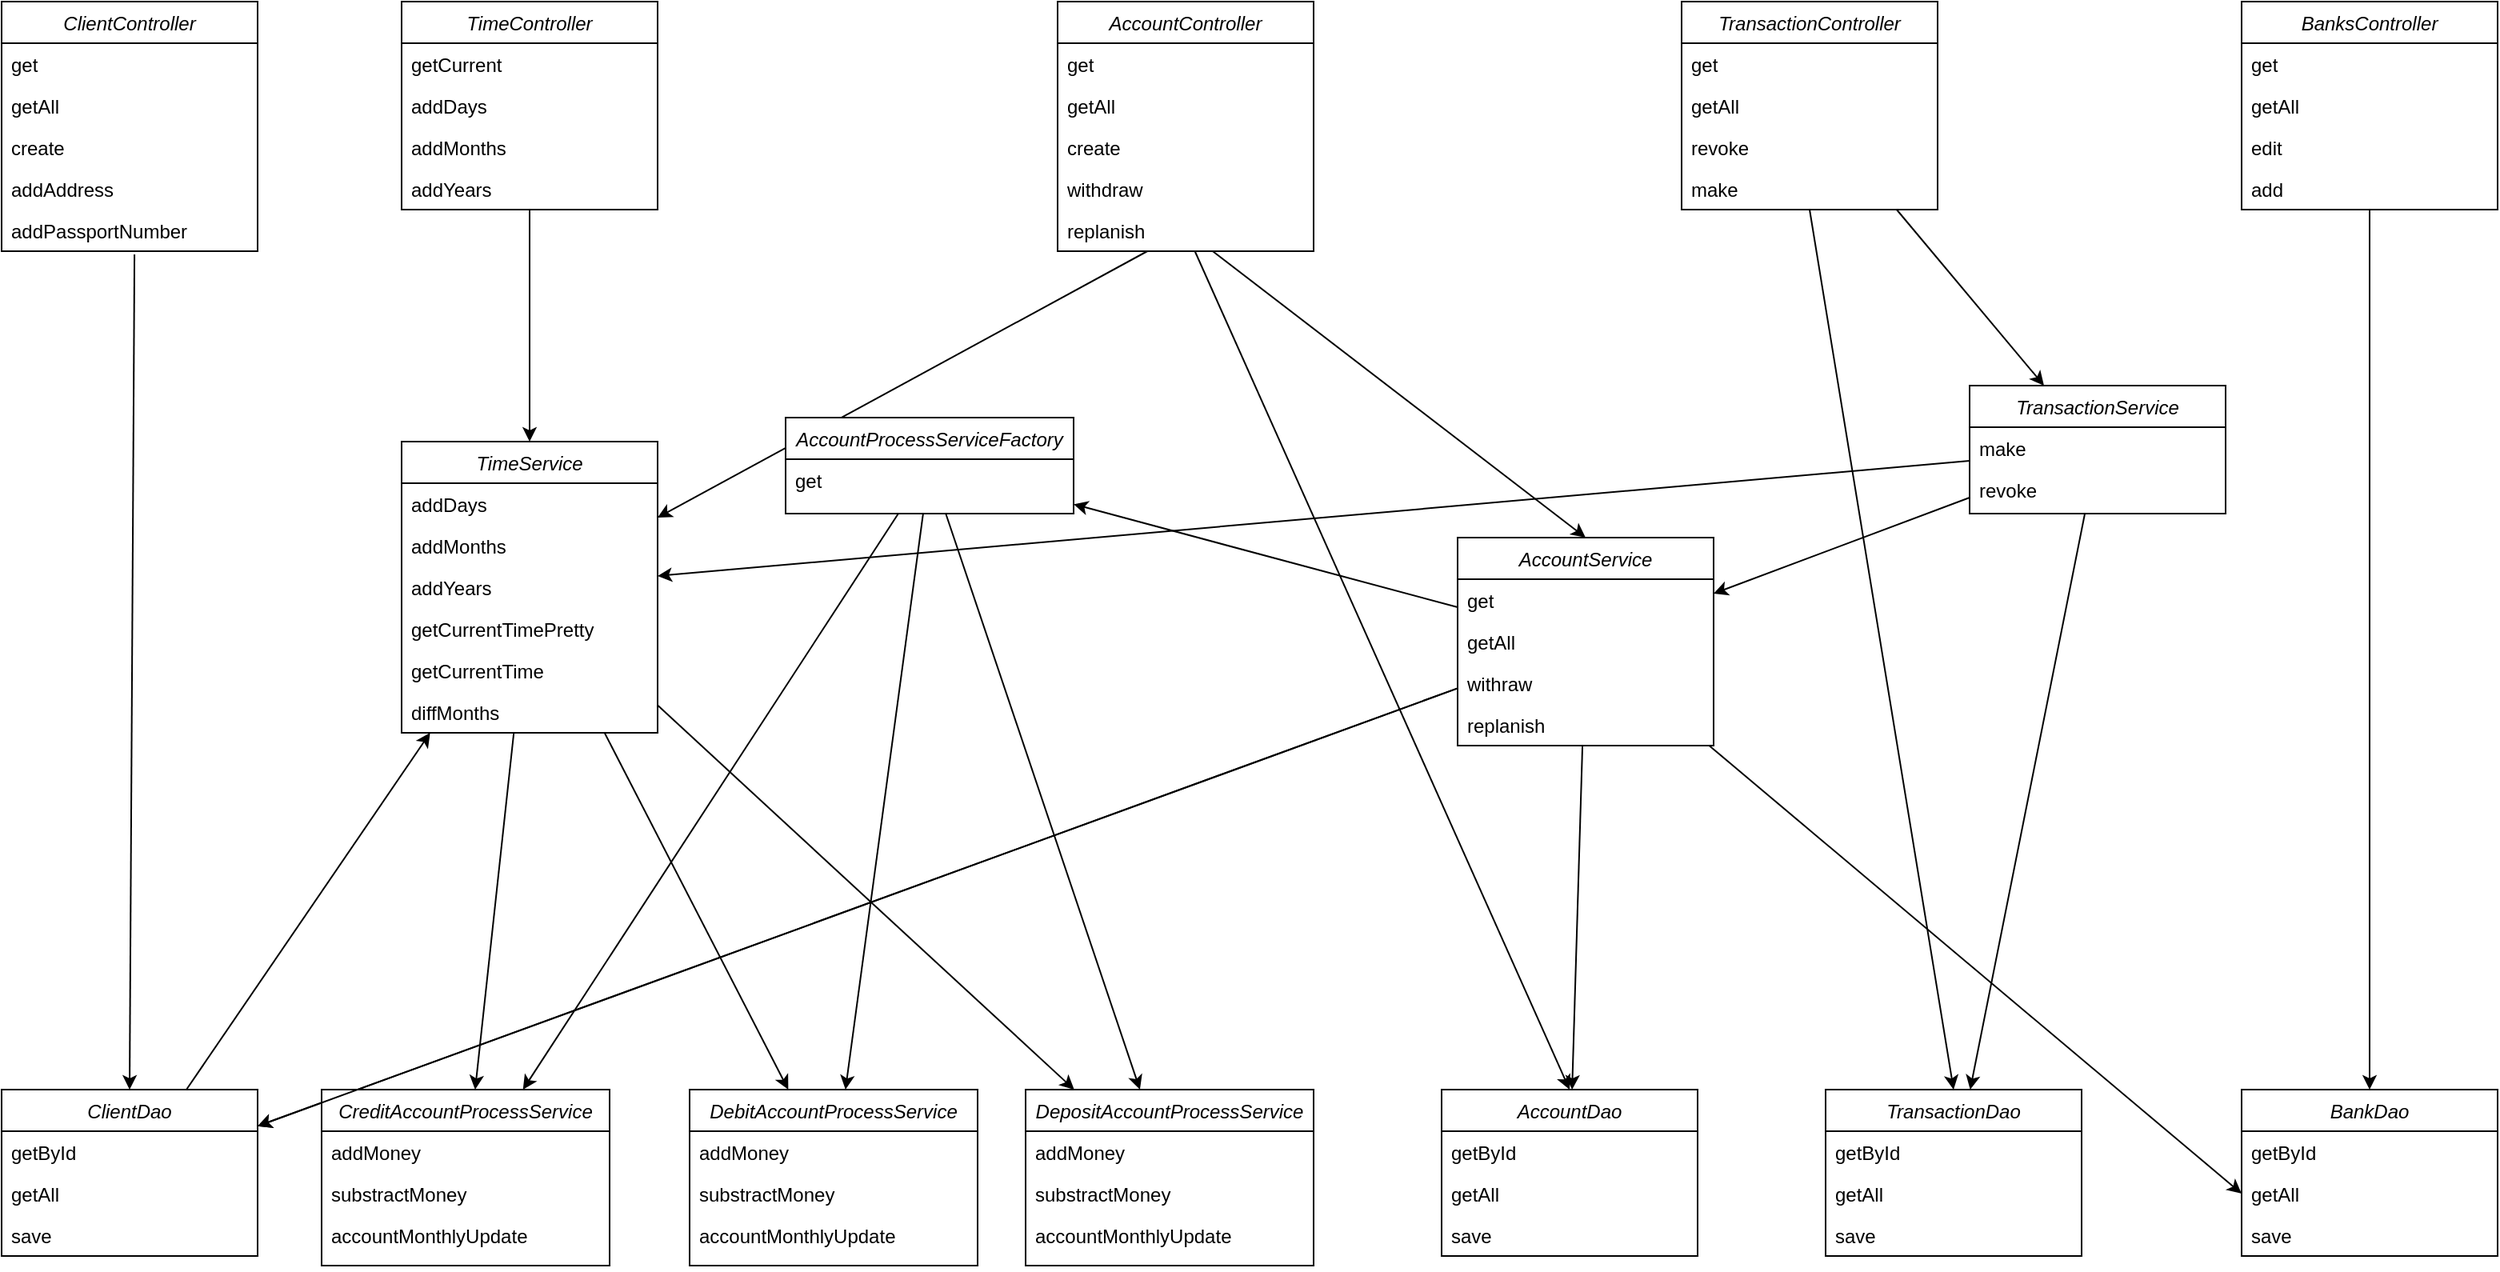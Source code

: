 <mxfile version="16.2.2" type="device"><diagram id="C5RBs43oDa-KdzZeNtuy" name="Page-1"><mxGraphModel dx="1854" dy="1229" grid="1" gridSize="10" guides="1" tooltips="1" connect="1" arrows="1" fold="1" page="1" pageScale="1" pageWidth="827" pageHeight="1169" math="0" shadow="0"><root><mxCell id="WIyWlLk6GJQsqaUBKTNV-0"/><mxCell id="WIyWlLk6GJQsqaUBKTNV-1" parent="WIyWlLk6GJQsqaUBKTNV-0"/><mxCell id="3a0UAKoqc3AIXmPRSlrg-67" value="" style="endArrow=classic;html=1;rounded=0;" edge="1" parent="WIyWlLk6GJQsqaUBKTNV-1" source="3a0UAKoqc3AIXmPRSlrg-40" target="3a0UAKoqc3AIXmPRSlrg-18"><mxGeometry width="50" height="50" relative="1" as="geometry"><mxPoint x="290" y="484" as="sourcePoint"/><mxPoint x="450" y="621" as="targetPoint"/></mxGeometry></mxCell><mxCell id="3a0UAKoqc3AIXmPRSlrg-63" value="" style="endArrow=classic;html=1;rounded=0;entryX=0.5;entryY=0;entryDx=0;entryDy=0;" edge="1" parent="WIyWlLk6GJQsqaUBKTNV-1" target="3a0UAKoqc3AIXmPRSlrg-59" source="3a0UAKoqc3AIXmPRSlrg-64"><mxGeometry width="50" height="50" relative="1" as="geometry"><mxPoint x="747" y="410" as="sourcePoint"/><mxPoint x="598.08" y="414.99" as="targetPoint"/></mxGeometry></mxCell><mxCell id="zkfFHV4jXpPFQw0GAbJ--0" value="BanksController" style="swimlane;fontStyle=2;align=center;verticalAlign=top;childLayout=stackLayout;horizontal=1;startSize=26;horizontalStack=0;resizeParent=1;resizeLast=0;collapsible=1;marginBottom=0;rounded=0;shadow=0;strokeWidth=1;swimlaneBody=1;swimlaneHead=1;" parent="WIyWlLk6GJQsqaUBKTNV-1" vertex="1"><mxGeometry x="1600" y="80" width="160" height="130" as="geometry"><mxRectangle x="230" y="140" width="160" height="26" as="alternateBounds"/></mxGeometry></mxCell><mxCell id="zkfFHV4jXpPFQw0GAbJ--2" value="get" style="text;align=left;verticalAlign=top;spacingLeft=4;spacingRight=4;overflow=hidden;rotatable=0;points=[[0,0.5],[1,0.5]];portConstraint=eastwest;rounded=0;shadow=0;html=0;labelBorderColor=none;" parent="zkfFHV4jXpPFQw0GAbJ--0" vertex="1"><mxGeometry y="26" width="160" height="26" as="geometry"/></mxCell><mxCell id="3a0UAKoqc3AIXmPRSlrg-10" value="getAll" style="text;align=left;verticalAlign=top;spacingLeft=4;spacingRight=4;overflow=hidden;rotatable=0;points=[[0,0.5],[1,0.5]];portConstraint=eastwest;container=0;" vertex="1" parent="zkfFHV4jXpPFQw0GAbJ--0"><mxGeometry y="52" width="160" height="26" as="geometry"/></mxCell><mxCell id="zkfFHV4jXpPFQw0GAbJ--3" value="edit" style="text;align=left;verticalAlign=top;spacingLeft=4;spacingRight=4;overflow=hidden;rotatable=0;points=[[0,0.5],[1,0.5]];portConstraint=eastwest;rounded=0;shadow=0;html=0;" parent="zkfFHV4jXpPFQw0GAbJ--0" vertex="1"><mxGeometry y="78" width="160" height="26" as="geometry"/></mxCell><mxCell id="zkfFHV4jXpPFQw0GAbJ--5" value="add" style="text;align=left;verticalAlign=top;spacingLeft=4;spacingRight=4;overflow=hidden;rotatable=0;points=[[0,0.5],[1,0.5]];portConstraint=eastwest;container=0;" parent="zkfFHV4jXpPFQw0GAbJ--0" vertex="1"><mxGeometry y="104" width="160" height="26" as="geometry"/></mxCell><mxCell id="3a0UAKoqc3AIXmPRSlrg-2" value="BankDao" style="swimlane;fontStyle=2;align=center;verticalAlign=top;childLayout=stackLayout;horizontal=1;startSize=26;horizontalStack=0;resizeParent=1;resizeLast=0;collapsible=1;marginBottom=0;rounded=0;shadow=0;strokeWidth=1;" vertex="1" parent="WIyWlLk6GJQsqaUBKTNV-1"><mxGeometry x="1600" y="760" width="160" height="104" as="geometry"><mxRectangle x="230" y="140" width="160" height="26" as="alternateBounds"/></mxGeometry></mxCell><mxCell id="3a0UAKoqc3AIXmPRSlrg-4" value="getById" style="text;align=left;verticalAlign=top;spacingLeft=4;spacingRight=4;overflow=hidden;rotatable=0;points=[[0,0.5],[1,0.5]];portConstraint=eastwest;rounded=0;shadow=0;html=0;labelBorderColor=none;" vertex="1" parent="3a0UAKoqc3AIXmPRSlrg-2"><mxGeometry y="26" width="160" height="26" as="geometry"/></mxCell><mxCell id="3a0UAKoqc3AIXmPRSlrg-6" value="getAll" style="text;align=left;verticalAlign=top;spacingLeft=4;spacingRight=4;overflow=hidden;rotatable=0;points=[[0,0.5],[1,0.5]];portConstraint=eastwest;rounded=0;shadow=0;html=0;" vertex="1" parent="3a0UAKoqc3AIXmPRSlrg-2"><mxGeometry y="52" width="160" height="26" as="geometry"/></mxCell><mxCell id="3a0UAKoqc3AIXmPRSlrg-12" value="save" style="text;align=left;verticalAlign=top;spacingLeft=4;spacingRight=4;overflow=hidden;rotatable=0;points=[[0,0.5],[1,0.5]];portConstraint=eastwest;rounded=0;shadow=0;html=0;" vertex="1" parent="3a0UAKoqc3AIXmPRSlrg-2"><mxGeometry y="78" width="160" height="26" as="geometry"/></mxCell><mxCell id="3a0UAKoqc3AIXmPRSlrg-9" value="" style="endArrow=classic;html=1;rounded=0;exitX=0.5;exitY=1;exitDx=0;exitDy=0;entryX=0.5;entryY=0;entryDx=0;entryDy=0;" edge="1" parent="WIyWlLk6GJQsqaUBKTNV-1" source="zkfFHV4jXpPFQw0GAbJ--0" target="3a0UAKoqc3AIXmPRSlrg-2"><mxGeometry width="50" height="50" relative="1" as="geometry"><mxPoint x="859.04" y="200" as="sourcePoint"/><mxPoint x="1068.08" y="204.99" as="targetPoint"/></mxGeometry></mxCell><mxCell id="3a0UAKoqc3AIXmPRSlrg-13" value="ClientController" style="swimlane;fontStyle=2;align=center;verticalAlign=top;childLayout=stackLayout;horizontal=1;startSize=26;horizontalStack=0;resizeParent=1;resizeLast=0;collapsible=1;marginBottom=0;rounded=0;shadow=0;strokeWidth=1;swimlaneBody=1;swimlaneHead=1;" vertex="1" parent="WIyWlLk6GJQsqaUBKTNV-1"><mxGeometry x="200" y="80" width="160" height="156" as="geometry"><mxRectangle x="230" y="140" width="160" height="26" as="alternateBounds"/></mxGeometry></mxCell><mxCell id="3a0UAKoqc3AIXmPRSlrg-14" value="get" style="text;align=left;verticalAlign=top;spacingLeft=4;spacingRight=4;overflow=hidden;rotatable=0;points=[[0,0.5],[1,0.5]];portConstraint=eastwest;rounded=0;shadow=0;html=0;labelBorderColor=none;" vertex="1" parent="3a0UAKoqc3AIXmPRSlrg-13"><mxGeometry y="26" width="160" height="26" as="geometry"/></mxCell><mxCell id="3a0UAKoqc3AIXmPRSlrg-15" value="getAll" style="text;align=left;verticalAlign=top;spacingLeft=4;spacingRight=4;overflow=hidden;rotatable=0;points=[[0,0.5],[1,0.5]];portConstraint=eastwest;container=0;" vertex="1" parent="3a0UAKoqc3AIXmPRSlrg-13"><mxGeometry y="52" width="160" height="26" as="geometry"/></mxCell><mxCell id="3a0UAKoqc3AIXmPRSlrg-16" value="create" style="text;align=left;verticalAlign=top;spacingLeft=4;spacingRight=4;overflow=hidden;rotatable=0;points=[[0,0.5],[1,0.5]];portConstraint=eastwest;rounded=0;shadow=0;html=0;" vertex="1" parent="3a0UAKoqc3AIXmPRSlrg-13"><mxGeometry y="78" width="160" height="26" as="geometry"/></mxCell><mxCell id="3a0UAKoqc3AIXmPRSlrg-17" value="addAddress" style="text;align=left;verticalAlign=top;spacingLeft=4;spacingRight=4;overflow=hidden;rotatable=0;points=[[0,0.5],[1,0.5]];portConstraint=eastwest;container=0;" vertex="1" parent="3a0UAKoqc3AIXmPRSlrg-13"><mxGeometry y="104" width="160" height="26" as="geometry"/></mxCell><mxCell id="3a0UAKoqc3AIXmPRSlrg-33" value="addPassportNumber" style="text;align=left;verticalAlign=top;spacingLeft=4;spacingRight=4;overflow=hidden;rotatable=0;points=[[0,0.5],[1,0.5]];portConstraint=eastwest;container=0;" vertex="1" parent="3a0UAKoqc3AIXmPRSlrg-13"><mxGeometry y="130" width="160" height="26" as="geometry"/></mxCell><mxCell id="3a0UAKoqc3AIXmPRSlrg-18" value="ClientDao" style="swimlane;fontStyle=2;align=center;verticalAlign=top;childLayout=stackLayout;horizontal=1;startSize=26;horizontalStack=0;resizeParent=1;resizeLast=0;collapsible=1;marginBottom=0;rounded=0;shadow=0;strokeWidth=1;" vertex="1" parent="WIyWlLk6GJQsqaUBKTNV-1"><mxGeometry x="200" y="760" width="160" height="104" as="geometry"><mxRectangle x="230" y="140" width="160" height="26" as="alternateBounds"/></mxGeometry></mxCell><mxCell id="3a0UAKoqc3AIXmPRSlrg-19" value="getById" style="text;align=left;verticalAlign=top;spacingLeft=4;spacingRight=4;overflow=hidden;rotatable=0;points=[[0,0.5],[1,0.5]];portConstraint=eastwest;rounded=0;shadow=0;html=0;labelBorderColor=none;" vertex="1" parent="3a0UAKoqc3AIXmPRSlrg-18"><mxGeometry y="26" width="160" height="26" as="geometry"/></mxCell><mxCell id="3a0UAKoqc3AIXmPRSlrg-20" value="getAll" style="text;align=left;verticalAlign=top;spacingLeft=4;spacingRight=4;overflow=hidden;rotatable=0;points=[[0,0.5],[1,0.5]];portConstraint=eastwest;rounded=0;shadow=0;html=0;" vertex="1" parent="3a0UAKoqc3AIXmPRSlrg-18"><mxGeometry y="52" width="160" height="26" as="geometry"/></mxCell><mxCell id="3a0UAKoqc3AIXmPRSlrg-21" value="save" style="text;align=left;verticalAlign=top;spacingLeft=4;spacingRight=4;overflow=hidden;rotatable=0;points=[[0,0.5],[1,0.5]];portConstraint=eastwest;rounded=0;shadow=0;html=0;" vertex="1" parent="3a0UAKoqc3AIXmPRSlrg-18"><mxGeometry y="78" width="160" height="22" as="geometry"/></mxCell><mxCell id="3a0UAKoqc3AIXmPRSlrg-22" value="" style="endArrow=classic;html=1;rounded=0;exitX=0.519;exitY=1.077;exitDx=0;exitDy=0;entryX=0.5;entryY=0;entryDx=0;entryDy=0;exitPerimeter=0;" edge="1" parent="WIyWlLk6GJQsqaUBKTNV-1" target="3a0UAKoqc3AIXmPRSlrg-18" source="3a0UAKoqc3AIXmPRSlrg-33"><mxGeometry width="50" height="50" relative="1" as="geometry"><mxPoint x="379.04" y="390" as="sourcePoint"/><mxPoint x="588.08" y="394.99" as="targetPoint"/></mxGeometry></mxCell><mxCell id="3a0UAKoqc3AIXmPRSlrg-35" value="AccountController" style="swimlane;fontStyle=2;align=center;verticalAlign=top;childLayout=stackLayout;horizontal=1;startSize=26;horizontalStack=0;resizeParent=1;resizeLast=0;collapsible=1;marginBottom=0;rounded=0;shadow=0;strokeWidth=1;swimlaneBody=1;swimlaneHead=1;" vertex="1" parent="WIyWlLk6GJQsqaUBKTNV-1"><mxGeometry x="860" y="80" width="160" height="156" as="geometry"><mxRectangle x="230" y="140" width="160" height="26" as="alternateBounds"/></mxGeometry></mxCell><mxCell id="3a0UAKoqc3AIXmPRSlrg-36" value="get" style="text;align=left;verticalAlign=top;spacingLeft=4;spacingRight=4;overflow=hidden;rotatable=0;points=[[0,0.5],[1,0.5]];portConstraint=eastwest;rounded=0;shadow=0;html=0;labelBorderColor=none;" vertex="1" parent="3a0UAKoqc3AIXmPRSlrg-35"><mxGeometry y="26" width="160" height="26" as="geometry"/></mxCell><mxCell id="3a0UAKoqc3AIXmPRSlrg-37" value="getAll" style="text;align=left;verticalAlign=top;spacingLeft=4;spacingRight=4;overflow=hidden;rotatable=0;points=[[0,0.5],[1,0.5]];portConstraint=eastwest;container=0;" vertex="1" parent="3a0UAKoqc3AIXmPRSlrg-35"><mxGeometry y="52" width="160" height="26" as="geometry"/></mxCell><mxCell id="3a0UAKoqc3AIXmPRSlrg-38" value="create" style="text;align=left;verticalAlign=top;spacingLeft=4;spacingRight=4;overflow=hidden;rotatable=0;points=[[0,0.5],[1,0.5]];portConstraint=eastwest;rounded=0;shadow=0;html=0;" vertex="1" parent="3a0UAKoqc3AIXmPRSlrg-35"><mxGeometry y="78" width="160" height="26" as="geometry"/></mxCell><mxCell id="3a0UAKoqc3AIXmPRSlrg-39" value="withdraw" style="text;align=left;verticalAlign=top;spacingLeft=4;spacingRight=4;overflow=hidden;rotatable=0;points=[[0,0.5],[1,0.5]];portConstraint=eastwest;container=0;" vertex="1" parent="3a0UAKoqc3AIXmPRSlrg-35"><mxGeometry y="104" width="160" height="26" as="geometry"/></mxCell><mxCell id="3a0UAKoqc3AIXmPRSlrg-64" value="replanish" style="text;align=left;verticalAlign=top;spacingLeft=4;spacingRight=4;overflow=hidden;rotatable=0;points=[[0,0.5],[1,0.5]];portConstraint=eastwest;container=0;" vertex="1" parent="3a0UAKoqc3AIXmPRSlrg-35"><mxGeometry y="130" width="160" height="26" as="geometry"/></mxCell><mxCell id="3a0UAKoqc3AIXmPRSlrg-40" value="AccountService" style="swimlane;fontStyle=2;align=center;verticalAlign=top;childLayout=stackLayout;horizontal=1;startSize=26;horizontalStack=0;resizeParent=1;resizeLast=0;collapsible=1;marginBottom=0;rounded=0;shadow=0;strokeWidth=1;" vertex="1" parent="WIyWlLk6GJQsqaUBKTNV-1"><mxGeometry x="1110" y="415" width="160" height="130" as="geometry"><mxRectangle x="230" y="140" width="160" height="26" as="alternateBounds"/></mxGeometry></mxCell><mxCell id="3a0UAKoqc3AIXmPRSlrg-41" value="get" style="text;align=left;verticalAlign=top;spacingLeft=4;spacingRight=4;overflow=hidden;rotatable=0;points=[[0,0.5],[1,0.5]];portConstraint=eastwest;rounded=0;shadow=0;html=0;labelBorderColor=none;" vertex="1" parent="3a0UAKoqc3AIXmPRSlrg-40"><mxGeometry y="26" width="160" height="26" as="geometry"/></mxCell><mxCell id="3a0UAKoqc3AIXmPRSlrg-42" value="getAll" style="text;align=left;verticalAlign=top;spacingLeft=4;spacingRight=4;overflow=hidden;rotatable=0;points=[[0,0.5],[1,0.5]];portConstraint=eastwest;rounded=0;shadow=0;html=0;" vertex="1" parent="3a0UAKoqc3AIXmPRSlrg-40"><mxGeometry y="52" width="160" height="26" as="geometry"/></mxCell><mxCell id="3a0UAKoqc3AIXmPRSlrg-43" value="withraw" style="text;align=left;verticalAlign=top;spacingLeft=4;spacingRight=4;overflow=hidden;rotatable=0;points=[[0,0.5],[1,0.5]];portConstraint=eastwest;rounded=0;shadow=0;html=0;" vertex="1" parent="3a0UAKoqc3AIXmPRSlrg-40"><mxGeometry y="78" width="160" height="26" as="geometry"/></mxCell><mxCell id="3a0UAKoqc3AIXmPRSlrg-66" value="replanish" style="text;align=left;verticalAlign=top;spacingLeft=4;spacingRight=4;overflow=hidden;rotatable=0;points=[[0,0.5],[1,0.5]];portConstraint=eastwest;rounded=0;shadow=0;html=0;" vertex="1" parent="3a0UAKoqc3AIXmPRSlrg-40"><mxGeometry y="104" width="160" height="26" as="geometry"/></mxCell><mxCell id="3a0UAKoqc3AIXmPRSlrg-44" value="" style="endArrow=classic;html=1;rounded=0;entryX=0.5;entryY=0;entryDx=0;entryDy=0;" edge="1" parent="WIyWlLk6GJQsqaUBKTNV-1" source="3a0UAKoqc3AIXmPRSlrg-64" target="3a0UAKoqc3AIXmPRSlrg-40"><mxGeometry width="50" height="50" relative="1" as="geometry"><mxPoint x="389.04" y="210" as="sourcePoint"/><mxPoint x="598.08" y="214.99" as="targetPoint"/></mxGeometry></mxCell><mxCell id="3a0UAKoqc3AIXmPRSlrg-45" value="TimeController" style="swimlane;fontStyle=2;align=center;verticalAlign=top;childLayout=stackLayout;horizontal=1;startSize=26;horizontalStack=0;resizeParent=1;resizeLast=0;collapsible=1;marginBottom=0;rounded=0;shadow=0;strokeWidth=1;swimlaneBody=1;swimlaneHead=1;" vertex="1" parent="WIyWlLk6GJQsqaUBKTNV-1"><mxGeometry x="450" y="80" width="160" height="130" as="geometry"><mxRectangle x="230" y="140" width="160" height="26" as="alternateBounds"/></mxGeometry></mxCell><mxCell id="3a0UAKoqc3AIXmPRSlrg-46" value="getCurrent" style="text;align=left;verticalAlign=top;spacingLeft=4;spacingRight=4;overflow=hidden;rotatable=0;points=[[0,0.5],[1,0.5]];portConstraint=eastwest;rounded=0;shadow=0;html=0;labelBorderColor=none;" vertex="1" parent="3a0UAKoqc3AIXmPRSlrg-45"><mxGeometry y="26" width="160" height="26" as="geometry"/></mxCell><mxCell id="3a0UAKoqc3AIXmPRSlrg-47" value="addDays" style="text;align=left;verticalAlign=top;spacingLeft=4;spacingRight=4;overflow=hidden;rotatable=0;points=[[0,0.5],[1,0.5]];portConstraint=eastwest;container=0;" vertex="1" parent="3a0UAKoqc3AIXmPRSlrg-45"><mxGeometry y="52" width="160" height="26" as="geometry"/></mxCell><mxCell id="3a0UAKoqc3AIXmPRSlrg-48" value="addMonths" style="text;align=left;verticalAlign=top;spacingLeft=4;spacingRight=4;overflow=hidden;rotatable=0;points=[[0,0.5],[1,0.5]];portConstraint=eastwest;rounded=0;shadow=0;html=0;" vertex="1" parent="3a0UAKoqc3AIXmPRSlrg-45"><mxGeometry y="78" width="160" height="26" as="geometry"/></mxCell><mxCell id="3a0UAKoqc3AIXmPRSlrg-49" value="addYears" style="text;align=left;verticalAlign=top;spacingLeft=4;spacingRight=4;overflow=hidden;rotatable=0;points=[[0,0.5],[1,0.5]];portConstraint=eastwest;container=0;" vertex="1" parent="3a0UAKoqc3AIXmPRSlrg-45"><mxGeometry y="104" width="160" height="26" as="geometry"/></mxCell><mxCell id="3a0UAKoqc3AIXmPRSlrg-50" value="TimeService" style="swimlane;fontStyle=2;align=center;verticalAlign=top;childLayout=stackLayout;horizontal=1;startSize=26;horizontalStack=0;resizeParent=1;resizeLast=0;collapsible=1;marginBottom=0;rounded=0;shadow=0;strokeWidth=1;" vertex="1" parent="WIyWlLk6GJQsqaUBKTNV-1"><mxGeometry x="450" y="355" width="160" height="182" as="geometry"><mxRectangle x="230" y="140" width="160" height="26" as="alternateBounds"/></mxGeometry></mxCell><mxCell id="3a0UAKoqc3AIXmPRSlrg-51" value="addDays" style="text;align=left;verticalAlign=top;spacingLeft=4;spacingRight=4;overflow=hidden;rotatable=0;points=[[0,0.5],[1,0.5]];portConstraint=eastwest;rounded=0;shadow=0;html=0;labelBorderColor=none;" vertex="1" parent="3a0UAKoqc3AIXmPRSlrg-50"><mxGeometry y="26" width="160" height="26" as="geometry"/></mxCell><mxCell id="3a0UAKoqc3AIXmPRSlrg-52" value="addMonths" style="text;align=left;verticalAlign=top;spacingLeft=4;spacingRight=4;overflow=hidden;rotatable=0;points=[[0,0.5],[1,0.5]];portConstraint=eastwest;rounded=0;shadow=0;html=0;" vertex="1" parent="3a0UAKoqc3AIXmPRSlrg-50"><mxGeometry y="52" width="160" height="26" as="geometry"/></mxCell><mxCell id="3a0UAKoqc3AIXmPRSlrg-53" value="addYears" style="text;align=left;verticalAlign=top;spacingLeft=4;spacingRight=4;overflow=hidden;rotatable=0;points=[[0,0.5],[1,0.5]];portConstraint=eastwest;rounded=0;shadow=0;html=0;" vertex="1" parent="3a0UAKoqc3AIXmPRSlrg-50"><mxGeometry y="78" width="160" height="26" as="geometry"/></mxCell><mxCell id="3a0UAKoqc3AIXmPRSlrg-56" value="getCurrentTimePretty" style="text;align=left;verticalAlign=top;spacingLeft=4;spacingRight=4;overflow=hidden;rotatable=0;points=[[0,0.5],[1,0.5]];portConstraint=eastwest;rounded=0;shadow=0;html=0;" vertex="1" parent="3a0UAKoqc3AIXmPRSlrg-50"><mxGeometry y="104" width="160" height="26" as="geometry"/></mxCell><mxCell id="3a0UAKoqc3AIXmPRSlrg-55" value="getCurrentTime" style="text;align=left;verticalAlign=top;spacingLeft=4;spacingRight=4;overflow=hidden;rotatable=0;points=[[0,0.5],[1,0.5]];portConstraint=eastwest;rounded=0;shadow=0;html=0;" vertex="1" parent="3a0UAKoqc3AIXmPRSlrg-50"><mxGeometry y="130" width="160" height="26" as="geometry"/></mxCell><mxCell id="3a0UAKoqc3AIXmPRSlrg-57" value="diffMonths" style="text;align=left;verticalAlign=top;spacingLeft=4;spacingRight=4;overflow=hidden;rotatable=0;points=[[0,0.5],[1,0.5]];portConstraint=eastwest;rounded=0;shadow=0;html=0;" vertex="1" parent="3a0UAKoqc3AIXmPRSlrg-50"><mxGeometry y="156" width="160" height="26" as="geometry"/></mxCell><mxCell id="3a0UAKoqc3AIXmPRSlrg-54" value="" style="endArrow=classic;html=1;rounded=0;exitX=0.5;exitY=1;exitDx=0;exitDy=0;" edge="1" parent="WIyWlLk6GJQsqaUBKTNV-1" source="3a0UAKoqc3AIXmPRSlrg-45" target="3a0UAKoqc3AIXmPRSlrg-50"><mxGeometry width="50" height="50" relative="1" as="geometry"><mxPoint x="409.04" y="200" as="sourcePoint"/><mxPoint x="618.08" y="204.99" as="targetPoint"/></mxGeometry></mxCell><mxCell id="3a0UAKoqc3AIXmPRSlrg-58" value="" style="endArrow=classic;html=1;rounded=0;" edge="1" parent="WIyWlLk6GJQsqaUBKTNV-1" source="3a0UAKoqc3AIXmPRSlrg-18" target="3a0UAKoqc3AIXmPRSlrg-50"><mxGeometry width="50" height="50" relative="1" as="geometry"><mxPoint x="810" y="230" as="sourcePoint"/><mxPoint x="920" y="440" as="targetPoint"/></mxGeometry></mxCell><mxCell id="3a0UAKoqc3AIXmPRSlrg-59" value="AccountDao" style="swimlane;fontStyle=2;align=center;verticalAlign=top;childLayout=stackLayout;horizontal=1;startSize=26;horizontalStack=0;resizeParent=1;resizeLast=0;collapsible=1;marginBottom=0;rounded=0;shadow=0;strokeWidth=1;" vertex="1" parent="WIyWlLk6GJQsqaUBKTNV-1"><mxGeometry x="1100" y="760" width="160" height="104" as="geometry"><mxRectangle x="230" y="140" width="160" height="26" as="alternateBounds"/></mxGeometry></mxCell><mxCell id="3a0UAKoqc3AIXmPRSlrg-60" value="getById" style="text;align=left;verticalAlign=top;spacingLeft=4;spacingRight=4;overflow=hidden;rotatable=0;points=[[0,0.5],[1,0.5]];portConstraint=eastwest;rounded=0;shadow=0;html=0;labelBorderColor=none;" vertex="1" parent="3a0UAKoqc3AIXmPRSlrg-59"><mxGeometry y="26" width="160" height="26" as="geometry"/></mxCell><mxCell id="3a0UAKoqc3AIXmPRSlrg-61" value="getAll" style="text;align=left;verticalAlign=top;spacingLeft=4;spacingRight=4;overflow=hidden;rotatable=0;points=[[0,0.5],[1,0.5]];portConstraint=eastwest;rounded=0;shadow=0;html=0;" vertex="1" parent="3a0UAKoqc3AIXmPRSlrg-59"><mxGeometry y="52" width="160" height="26" as="geometry"/></mxCell><mxCell id="3a0UAKoqc3AIXmPRSlrg-62" value="save" style="text;align=left;verticalAlign=top;spacingLeft=4;spacingRight=4;overflow=hidden;rotatable=0;points=[[0,0.5],[1,0.5]];portConstraint=eastwest;rounded=0;shadow=0;html=0;" vertex="1" parent="3a0UAKoqc3AIXmPRSlrg-59"><mxGeometry y="78" width="160" height="26" as="geometry"/></mxCell><mxCell id="3a0UAKoqc3AIXmPRSlrg-65" value="" style="endArrow=classic;html=1;rounded=0;" edge="1" parent="WIyWlLk6GJQsqaUBKTNV-1" source="3a0UAKoqc3AIXmPRSlrg-64" target="3a0UAKoqc3AIXmPRSlrg-50"><mxGeometry width="50" height="50" relative="1" as="geometry"><mxPoint x="290" y="484" as="sourcePoint"/><mxPoint x="450" y="621" as="targetPoint"/></mxGeometry></mxCell><mxCell id="3a0UAKoqc3AIXmPRSlrg-68" value="" style="endArrow=classic;html=1;rounded=0;entryX=0;entryY=0.5;entryDx=0;entryDy=0;" edge="1" parent="WIyWlLk6GJQsqaUBKTNV-1" source="3a0UAKoqc3AIXmPRSlrg-40" target="3a0UAKoqc3AIXmPRSlrg-6"><mxGeometry width="50" height="50" relative="1" as="geometry"><mxPoint x="677" y="435" as="sourcePoint"/><mxPoint x="370" y="445" as="targetPoint"/></mxGeometry></mxCell><mxCell id="3a0UAKoqc3AIXmPRSlrg-69" value="AccountProcessServiceFactory" style="swimlane;fontStyle=2;align=center;verticalAlign=top;childLayout=stackLayout;horizontal=1;startSize=26;horizontalStack=0;resizeParent=1;resizeLast=0;collapsible=1;marginBottom=0;rounded=0;shadow=0;strokeWidth=1;" vertex="1" parent="WIyWlLk6GJQsqaUBKTNV-1"><mxGeometry x="690" y="340" width="180" height="60" as="geometry"><mxRectangle x="230" y="140" width="160" height="26" as="alternateBounds"/></mxGeometry></mxCell><mxCell id="3a0UAKoqc3AIXmPRSlrg-70" value="get" style="text;align=left;verticalAlign=top;spacingLeft=4;spacingRight=4;overflow=hidden;rotatable=0;points=[[0,0.5],[1,0.5]];portConstraint=eastwest;rounded=0;shadow=0;html=0;labelBorderColor=none;" vertex="1" parent="3a0UAKoqc3AIXmPRSlrg-69"><mxGeometry y="26" width="180" height="26" as="geometry"/></mxCell><mxCell id="3a0UAKoqc3AIXmPRSlrg-73" value="CreditAccountProcessService" style="swimlane;fontStyle=2;align=center;verticalAlign=top;childLayout=stackLayout;horizontal=1;startSize=26;horizontalStack=0;resizeParent=1;resizeLast=0;collapsible=1;marginBottom=0;rounded=0;shadow=0;strokeWidth=1;" vertex="1" parent="WIyWlLk6GJQsqaUBKTNV-1"><mxGeometry x="400" y="760" width="180" height="110" as="geometry"><mxRectangle x="230" y="140" width="160" height="26" as="alternateBounds"/></mxGeometry></mxCell><mxCell id="3a0UAKoqc3AIXmPRSlrg-74" value="addMoney" style="text;align=left;verticalAlign=top;spacingLeft=4;spacingRight=4;overflow=hidden;rotatable=0;points=[[0,0.5],[1,0.5]];portConstraint=eastwest;rounded=0;shadow=0;html=0;labelBorderColor=none;" vertex="1" parent="3a0UAKoqc3AIXmPRSlrg-73"><mxGeometry y="26" width="180" height="26" as="geometry"/></mxCell><mxCell id="3a0UAKoqc3AIXmPRSlrg-78" value="substractMoney" style="text;align=left;verticalAlign=top;spacingLeft=4;spacingRight=4;overflow=hidden;rotatable=0;points=[[0,0.5],[1,0.5]];portConstraint=eastwest;rounded=0;shadow=0;html=0;labelBorderColor=none;" vertex="1" parent="3a0UAKoqc3AIXmPRSlrg-73"><mxGeometry y="52" width="180" height="26" as="geometry"/></mxCell><mxCell id="3a0UAKoqc3AIXmPRSlrg-77" value="accountMonthlyUpdate" style="text;align=left;verticalAlign=top;spacingLeft=4;spacingRight=4;overflow=hidden;rotatable=0;points=[[0,0.5],[1,0.5]];portConstraint=eastwest;rounded=0;shadow=0;html=0;labelBorderColor=none;" vertex="1" parent="3a0UAKoqc3AIXmPRSlrg-73"><mxGeometry y="78" width="180" height="32" as="geometry"/></mxCell><mxCell id="3a0UAKoqc3AIXmPRSlrg-79" value="DepositAccountProcessService" style="swimlane;fontStyle=2;align=center;verticalAlign=top;childLayout=stackLayout;horizontal=1;startSize=26;horizontalStack=0;resizeParent=1;resizeLast=0;collapsible=1;marginBottom=0;rounded=0;shadow=0;strokeWidth=1;" vertex="1" parent="WIyWlLk6GJQsqaUBKTNV-1"><mxGeometry x="840" y="760" width="180" height="110" as="geometry"><mxRectangle x="230" y="140" width="160" height="26" as="alternateBounds"/></mxGeometry></mxCell><mxCell id="3a0UAKoqc3AIXmPRSlrg-80" value="addMoney" style="text;align=left;verticalAlign=top;spacingLeft=4;spacingRight=4;overflow=hidden;rotatable=0;points=[[0,0.5],[1,0.5]];portConstraint=eastwest;rounded=0;shadow=0;html=0;labelBorderColor=none;" vertex="1" parent="3a0UAKoqc3AIXmPRSlrg-79"><mxGeometry y="26" width="180" height="26" as="geometry"/></mxCell><mxCell id="3a0UAKoqc3AIXmPRSlrg-81" value="substractMoney" style="text;align=left;verticalAlign=top;spacingLeft=4;spacingRight=4;overflow=hidden;rotatable=0;points=[[0,0.5],[1,0.5]];portConstraint=eastwest;rounded=0;shadow=0;html=0;labelBorderColor=none;" vertex="1" parent="3a0UAKoqc3AIXmPRSlrg-79"><mxGeometry y="52" width="180" height="26" as="geometry"/></mxCell><mxCell id="3a0UAKoqc3AIXmPRSlrg-82" value="accountMonthlyUpdate" style="text;align=left;verticalAlign=top;spacingLeft=4;spacingRight=4;overflow=hidden;rotatable=0;points=[[0,0.5],[1,0.5]];portConstraint=eastwest;rounded=0;shadow=0;html=0;labelBorderColor=none;" vertex="1" parent="3a0UAKoqc3AIXmPRSlrg-79"><mxGeometry y="78" width="180" height="32" as="geometry"/></mxCell><mxCell id="3a0UAKoqc3AIXmPRSlrg-83" value="DebitAccountProcessService" style="swimlane;fontStyle=2;align=center;verticalAlign=top;childLayout=stackLayout;horizontal=1;startSize=26;horizontalStack=0;resizeParent=1;resizeLast=0;collapsible=1;marginBottom=0;rounded=0;shadow=0;strokeWidth=1;" vertex="1" parent="WIyWlLk6GJQsqaUBKTNV-1"><mxGeometry x="630" y="760" width="180" height="110" as="geometry"><mxRectangle x="230" y="140" width="160" height="26" as="alternateBounds"/></mxGeometry></mxCell><mxCell id="3a0UAKoqc3AIXmPRSlrg-84" value="addMoney" style="text;align=left;verticalAlign=top;spacingLeft=4;spacingRight=4;overflow=hidden;rotatable=0;points=[[0,0.5],[1,0.5]];portConstraint=eastwest;rounded=0;shadow=0;html=0;labelBorderColor=none;" vertex="1" parent="3a0UAKoqc3AIXmPRSlrg-83"><mxGeometry y="26" width="180" height="26" as="geometry"/></mxCell><mxCell id="3a0UAKoqc3AIXmPRSlrg-85" value="substractMoney" style="text;align=left;verticalAlign=top;spacingLeft=4;spacingRight=4;overflow=hidden;rotatable=0;points=[[0,0.5],[1,0.5]];portConstraint=eastwest;rounded=0;shadow=0;html=0;labelBorderColor=none;" vertex="1" parent="3a0UAKoqc3AIXmPRSlrg-83"><mxGeometry y="52" width="180" height="26" as="geometry"/></mxCell><mxCell id="3a0UAKoqc3AIXmPRSlrg-86" value="accountMonthlyUpdate" style="text;align=left;verticalAlign=top;spacingLeft=4;spacingRight=4;overflow=hidden;rotatable=0;points=[[0,0.5],[1,0.5]];portConstraint=eastwest;rounded=0;shadow=0;html=0;labelBorderColor=none;" vertex="1" parent="3a0UAKoqc3AIXmPRSlrg-83"><mxGeometry y="78" width="180" height="32" as="geometry"/></mxCell><mxCell id="3a0UAKoqc3AIXmPRSlrg-88" value="" style="endArrow=classic;html=1;rounded=0;" edge="1" parent="WIyWlLk6GJQsqaUBKTNV-1" source="3a0UAKoqc3AIXmPRSlrg-40" target="3a0UAKoqc3AIXmPRSlrg-69"><mxGeometry width="50" height="50" relative="1" as="geometry"><mxPoint x="755.717" y="246" as="sourcePoint"/><mxPoint x="720" y="608" as="targetPoint"/></mxGeometry></mxCell><mxCell id="3a0UAKoqc3AIXmPRSlrg-89" value="" style="endArrow=classic;html=1;rounded=0;" edge="1" parent="WIyWlLk6GJQsqaUBKTNV-1" source="3a0UAKoqc3AIXmPRSlrg-69" target="3a0UAKoqc3AIXmPRSlrg-83"><mxGeometry width="50" height="50" relative="1" as="geometry"><mxPoint x="765.717" y="256" as="sourcePoint"/><mxPoint x="730" y="618" as="targetPoint"/></mxGeometry></mxCell><mxCell id="3a0UAKoqc3AIXmPRSlrg-90" value="" style="endArrow=classic;html=1;rounded=0;" edge="1" parent="WIyWlLk6GJQsqaUBKTNV-1" source="3a0UAKoqc3AIXmPRSlrg-69" target="3a0UAKoqc3AIXmPRSlrg-79"><mxGeometry width="50" height="50" relative="1" as="geometry"><mxPoint x="775.717" y="266" as="sourcePoint"/><mxPoint x="740" y="628" as="targetPoint"/></mxGeometry></mxCell><mxCell id="3a0UAKoqc3AIXmPRSlrg-91" value="" style="endArrow=classic;html=1;rounded=0;" edge="1" parent="WIyWlLk6GJQsqaUBKTNV-1" source="3a0UAKoqc3AIXmPRSlrg-69" target="3a0UAKoqc3AIXmPRSlrg-73"><mxGeometry width="50" height="50" relative="1" as="geometry"><mxPoint x="785.717" y="276" as="sourcePoint"/><mxPoint x="750" y="638" as="targetPoint"/></mxGeometry></mxCell><mxCell id="3a0UAKoqc3AIXmPRSlrg-93" value="" style="endArrow=classic;html=1;rounded=0;" edge="1" parent="WIyWlLk6GJQsqaUBKTNV-1" source="3a0UAKoqc3AIXmPRSlrg-50" target="3a0UAKoqc3AIXmPRSlrg-79"><mxGeometry width="50" height="50" relative="1" as="geometry"><mxPoint x="795.717" y="286" as="sourcePoint"/><mxPoint x="760" y="648" as="targetPoint"/></mxGeometry></mxCell><mxCell id="3a0UAKoqc3AIXmPRSlrg-94" value="" style="endArrow=classic;html=1;rounded=0;" edge="1" parent="WIyWlLk6GJQsqaUBKTNV-1" source="3a0UAKoqc3AIXmPRSlrg-50" target="3a0UAKoqc3AIXmPRSlrg-73"><mxGeometry width="50" height="50" relative="1" as="geometry"><mxPoint x="805.717" y="296" as="sourcePoint"/><mxPoint x="770" y="658" as="targetPoint"/></mxGeometry></mxCell><mxCell id="3a0UAKoqc3AIXmPRSlrg-95" value="" style="endArrow=classic;html=1;rounded=0;" edge="1" parent="WIyWlLk6GJQsqaUBKTNV-1" source="3a0UAKoqc3AIXmPRSlrg-50" target="3a0UAKoqc3AIXmPRSlrg-83"><mxGeometry width="50" height="50" relative="1" as="geometry"><mxPoint x="815.717" y="306" as="sourcePoint"/><mxPoint x="780" y="668" as="targetPoint"/></mxGeometry></mxCell><mxCell id="3a0UAKoqc3AIXmPRSlrg-96" value="" style="endArrow=classic;html=1;rounded=0;" edge="1" parent="WIyWlLk6GJQsqaUBKTNV-1" source="3a0UAKoqc3AIXmPRSlrg-40" target="3a0UAKoqc3AIXmPRSlrg-59"><mxGeometry width="50" height="50" relative="1" as="geometry"><mxPoint x="784.167" y="500" as="sourcePoint"/><mxPoint x="920" y="825.0" as="targetPoint"/></mxGeometry></mxCell><mxCell id="3a0UAKoqc3AIXmPRSlrg-97" value="" style="endArrow=classic;html=1;rounded=0;" edge="1" parent="WIyWlLk6GJQsqaUBKTNV-1" source="3a0UAKoqc3AIXmPRSlrg-40" target="3a0UAKoqc3AIXmPRSlrg-18"><mxGeometry width="50" height="50" relative="1" as="geometry"><mxPoint x="794.167" y="510" as="sourcePoint"/><mxPoint x="930" y="835.0" as="targetPoint"/></mxGeometry></mxCell><mxCell id="3a0UAKoqc3AIXmPRSlrg-107" value="TransactionController" style="swimlane;fontStyle=2;align=center;verticalAlign=top;childLayout=stackLayout;horizontal=1;startSize=26;horizontalStack=0;resizeParent=1;resizeLast=0;collapsible=1;marginBottom=0;rounded=0;shadow=0;strokeWidth=1;swimlaneBody=1;swimlaneHead=1;" vertex="1" parent="WIyWlLk6GJQsqaUBKTNV-1"><mxGeometry x="1250" y="80" width="160" height="130" as="geometry"><mxRectangle x="230" y="140" width="160" height="26" as="alternateBounds"/></mxGeometry></mxCell><mxCell id="3a0UAKoqc3AIXmPRSlrg-108" value="get" style="text;align=left;verticalAlign=top;spacingLeft=4;spacingRight=4;overflow=hidden;rotatable=0;points=[[0,0.5],[1,0.5]];portConstraint=eastwest;rounded=0;shadow=0;html=0;labelBorderColor=none;" vertex="1" parent="3a0UAKoqc3AIXmPRSlrg-107"><mxGeometry y="26" width="160" height="26" as="geometry"/></mxCell><mxCell id="3a0UAKoqc3AIXmPRSlrg-109" value="getAll" style="text;align=left;verticalAlign=top;spacingLeft=4;spacingRight=4;overflow=hidden;rotatable=0;points=[[0,0.5],[1,0.5]];portConstraint=eastwest;container=0;" vertex="1" parent="3a0UAKoqc3AIXmPRSlrg-107"><mxGeometry y="52" width="160" height="26" as="geometry"/></mxCell><mxCell id="3a0UAKoqc3AIXmPRSlrg-110" value="revoke" style="text;align=left;verticalAlign=top;spacingLeft=4;spacingRight=4;overflow=hidden;rotatable=0;points=[[0,0.5],[1,0.5]];portConstraint=eastwest;rounded=0;shadow=0;html=0;" vertex="1" parent="3a0UAKoqc3AIXmPRSlrg-107"><mxGeometry y="78" width="160" height="26" as="geometry"/></mxCell><mxCell id="3a0UAKoqc3AIXmPRSlrg-111" value="make" style="text;align=left;verticalAlign=top;spacingLeft=4;spacingRight=4;overflow=hidden;rotatable=0;points=[[0,0.5],[1,0.5]];portConstraint=eastwest;container=0;" vertex="1" parent="3a0UAKoqc3AIXmPRSlrg-107"><mxGeometry y="104" width="160" height="26" as="geometry"/></mxCell><mxCell id="3a0UAKoqc3AIXmPRSlrg-112" value="TransactionDao" style="swimlane;fontStyle=2;align=center;verticalAlign=top;childLayout=stackLayout;horizontal=1;startSize=26;horizontalStack=0;resizeParent=1;resizeLast=0;collapsible=1;marginBottom=0;rounded=0;shadow=0;strokeWidth=1;" vertex="1" parent="WIyWlLk6GJQsqaUBKTNV-1"><mxGeometry x="1340" y="760" width="160" height="104" as="geometry"><mxRectangle x="230" y="140" width="160" height="26" as="alternateBounds"/></mxGeometry></mxCell><mxCell id="3a0UAKoqc3AIXmPRSlrg-113" value="getById" style="text;align=left;verticalAlign=top;spacingLeft=4;spacingRight=4;overflow=hidden;rotatable=0;points=[[0,0.5],[1,0.5]];portConstraint=eastwest;rounded=0;shadow=0;html=0;labelBorderColor=none;" vertex="1" parent="3a0UAKoqc3AIXmPRSlrg-112"><mxGeometry y="26" width="160" height="26" as="geometry"/></mxCell><mxCell id="3a0UAKoqc3AIXmPRSlrg-114" value="getAll" style="text;align=left;verticalAlign=top;spacingLeft=4;spacingRight=4;overflow=hidden;rotatable=0;points=[[0,0.5],[1,0.5]];portConstraint=eastwest;rounded=0;shadow=0;html=0;" vertex="1" parent="3a0UAKoqc3AIXmPRSlrg-112"><mxGeometry y="52" width="160" height="26" as="geometry"/></mxCell><mxCell id="3a0UAKoqc3AIXmPRSlrg-115" value="save" style="text;align=left;verticalAlign=top;spacingLeft=4;spacingRight=4;overflow=hidden;rotatable=0;points=[[0,0.5],[1,0.5]];portConstraint=eastwest;rounded=0;shadow=0;html=0;" vertex="1" parent="3a0UAKoqc3AIXmPRSlrg-112"><mxGeometry y="78" width="160" height="26" as="geometry"/></mxCell><mxCell id="3a0UAKoqc3AIXmPRSlrg-116" value="" style="endArrow=classic;html=1;rounded=0;exitX=0.5;exitY=1;exitDx=0;exitDy=0;entryX=0.5;entryY=0;entryDx=0;entryDy=0;" edge="1" parent="WIyWlLk6GJQsqaUBKTNV-1" source="3a0UAKoqc3AIXmPRSlrg-107" target="3a0UAKoqc3AIXmPRSlrg-112"><mxGeometry width="50" height="50" relative="1" as="geometry"><mxPoint x="1029.04" y="200" as="sourcePoint"/><mxPoint x="1238.08" y="204.99" as="targetPoint"/></mxGeometry></mxCell><mxCell id="3a0UAKoqc3AIXmPRSlrg-117" value="TransactionService" style="swimlane;fontStyle=2;align=center;verticalAlign=top;childLayout=stackLayout;horizontal=1;startSize=26;horizontalStack=0;resizeParent=1;resizeLast=0;collapsible=1;marginBottom=0;rounded=0;shadow=0;strokeWidth=1;" vertex="1" parent="WIyWlLk6GJQsqaUBKTNV-1"><mxGeometry x="1430" y="320" width="160" height="80" as="geometry"><mxRectangle x="230" y="140" width="160" height="26" as="alternateBounds"/></mxGeometry></mxCell><mxCell id="3a0UAKoqc3AIXmPRSlrg-118" value="make" style="text;align=left;verticalAlign=top;spacingLeft=4;spacingRight=4;overflow=hidden;rotatable=0;points=[[0,0.5],[1,0.5]];portConstraint=eastwest;rounded=0;shadow=0;html=0;labelBorderColor=none;" vertex="1" parent="3a0UAKoqc3AIXmPRSlrg-117"><mxGeometry y="26" width="160" height="26" as="geometry"/></mxCell><mxCell id="3a0UAKoqc3AIXmPRSlrg-119" value="revoke" style="text;align=left;verticalAlign=top;spacingLeft=4;spacingRight=4;overflow=hidden;rotatable=0;points=[[0,0.5],[1,0.5]];portConstraint=eastwest;rounded=0;shadow=0;html=0;" vertex="1" parent="3a0UAKoqc3AIXmPRSlrg-117"><mxGeometry y="52" width="160" height="26" as="geometry"/></mxCell><mxCell id="3a0UAKoqc3AIXmPRSlrg-122" value="" style="endArrow=classic;html=1;rounded=0;" edge="1" parent="WIyWlLk6GJQsqaUBKTNV-1" source="3a0UAKoqc3AIXmPRSlrg-107" target="3a0UAKoqc3AIXmPRSlrg-117"><mxGeometry width="50" height="50" relative="1" as="geometry"><mxPoint x="1580" y="220" as="sourcePoint"/><mxPoint x="1600" y="770" as="targetPoint"/></mxGeometry></mxCell><mxCell id="3a0UAKoqc3AIXmPRSlrg-123" value="" style="endArrow=classic;html=1;rounded=0;" edge="1" parent="WIyWlLk6GJQsqaUBKTNV-1" source="3a0UAKoqc3AIXmPRSlrg-117" target="3a0UAKoqc3AIXmPRSlrg-112"><mxGeometry width="50" height="50" relative="1" as="geometry"><mxPoint x="1590" y="230" as="sourcePoint"/><mxPoint x="1610" y="780" as="targetPoint"/></mxGeometry></mxCell><mxCell id="3a0UAKoqc3AIXmPRSlrg-124" value="" style="endArrow=classic;html=1;rounded=0;" edge="1" parent="WIyWlLk6GJQsqaUBKTNV-1" source="3a0UAKoqc3AIXmPRSlrg-117" target="3a0UAKoqc3AIXmPRSlrg-40"><mxGeometry width="50" height="50" relative="1" as="geometry"><mxPoint x="1600" y="240" as="sourcePoint"/><mxPoint x="1620" y="790" as="targetPoint"/></mxGeometry></mxCell><mxCell id="3a0UAKoqc3AIXmPRSlrg-125" value="" style="endArrow=classic;html=1;rounded=0;" edge="1" parent="WIyWlLk6GJQsqaUBKTNV-1" source="3a0UAKoqc3AIXmPRSlrg-117" target="3a0UAKoqc3AIXmPRSlrg-50"><mxGeometry width="50" height="50" relative="1" as="geometry"><mxPoint x="1610" y="250" as="sourcePoint"/><mxPoint x="1630" y="800" as="targetPoint"/></mxGeometry></mxCell></root></mxGraphModel></diagram></mxfile>